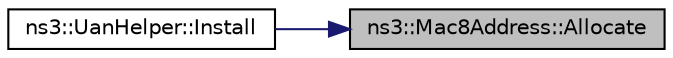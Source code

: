 digraph "ns3::Mac8Address::Allocate"
{
 // LATEX_PDF_SIZE
  edge [fontname="Helvetica",fontsize="10",labelfontname="Helvetica",labelfontsize="10"];
  node [fontname="Helvetica",fontsize="10",shape=record];
  rankdir="RL";
  Node1 [label="ns3::Mac8Address::Allocate",height=0.2,width=0.4,color="black", fillcolor="grey75", style="filled", fontcolor="black",tooltip="Allocates Mac8Address from 0-254."];
  Node1 -> Node2 [dir="back",color="midnightblue",fontsize="10",style="solid",fontname="Helvetica"];
  Node2 [label="ns3::UanHelper::Install",height=0.2,width=0.4,color="black", fillcolor="white", style="filled",URL="$classns3_1_1_uan_helper.html#aef201b73d5490ad6179d3c7cc359eed2",tooltip="Create a default an stack."];
}
